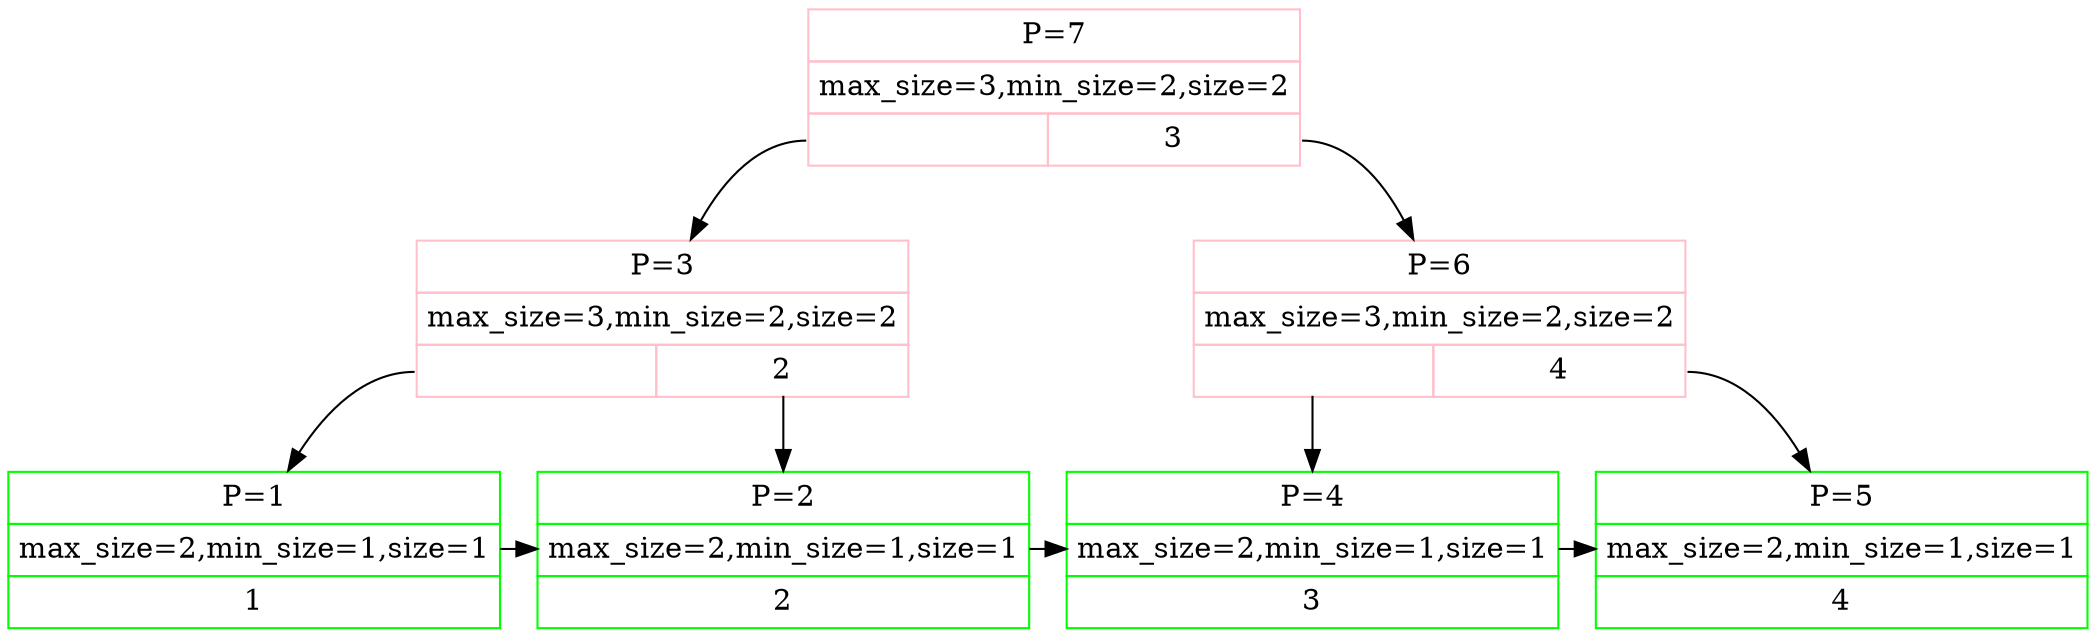 digraph G {
INT_7[shape=plain color=pink label=<<TABLE BORDER="0" CELLBORDER="1" CELLSPACING="0" CELLPADDING="4">
<TR><TD COLSPAN="2">P=7</TD></TR>
<TR><TD COLSPAN="2">max_size=3,min_size=2,size=2</TD></TR>
<TR><TD PORT="p3"> </TD>
<TD PORT="p6">3</TD>
</TR></TABLE>>];
INT_3[shape=plain color=pink label=<<TABLE BORDER="0" CELLBORDER="1" CELLSPACING="0" CELLPADDING="4">
<TR><TD COLSPAN="2">P=3</TD></TR>
<TR><TD COLSPAN="2">max_size=3,min_size=2,size=2</TD></TR>
<TR><TD PORT="p1"> </TD>
<TD PORT="p2">2</TD>
</TR></TABLE>>];
INT_7:p3 -> INT_3;
LEAF_1[shape=plain color=green label=<<TABLE BORDER="0" CELLBORDER="1" CELLSPACING="0" CELLPADDING="4">
<TR><TD COLSPAN="1">P=1</TD></TR>
<TR><TD COLSPAN="1">max_size=2,min_size=1,size=1</TD></TR>
<TR><TD>1</TD>
</TR></TABLE>>];
LEAF_1 -> LEAF_2;
{rank=same LEAF_1 LEAF_2};
INT_3:p1 -> LEAF_1;
LEAF_2[shape=plain color=green label=<<TABLE BORDER="0" CELLBORDER="1" CELLSPACING="0" CELLPADDING="4">
<TR><TD COLSPAN="1">P=2</TD></TR>
<TR><TD COLSPAN="1">max_size=2,min_size=1,size=1</TD></TR>
<TR><TD>2</TD>
</TR></TABLE>>];
LEAF_2 -> LEAF_4;
{rank=same LEAF_2 LEAF_4};
INT_3:p2 -> LEAF_2;
INT_6[shape=plain color=pink label=<<TABLE BORDER="0" CELLBORDER="1" CELLSPACING="0" CELLPADDING="4">
<TR><TD COLSPAN="2">P=6</TD></TR>
<TR><TD COLSPAN="2">max_size=3,min_size=2,size=2</TD></TR>
<TR><TD PORT="p4"> </TD>
<TD PORT="p5">4</TD>
</TR></TABLE>>];
INT_7:p6 -> INT_6;
LEAF_4[shape=plain color=green label=<<TABLE BORDER="0" CELLBORDER="1" CELLSPACING="0" CELLPADDING="4">
<TR><TD COLSPAN="1">P=4</TD></TR>
<TR><TD COLSPAN="1">max_size=2,min_size=1,size=1</TD></TR>
<TR><TD>3</TD>
</TR></TABLE>>];
LEAF_4 -> LEAF_5;
{rank=same LEAF_4 LEAF_5};
INT_6:p4 -> LEAF_4;
LEAF_5[shape=plain color=green label=<<TABLE BORDER="0" CELLBORDER="1" CELLSPACING="0" CELLPADDING="4">
<TR><TD COLSPAN="1">P=5</TD></TR>
<TR><TD COLSPAN="1">max_size=2,min_size=1,size=1</TD></TR>
<TR><TD>4</TD>
</TR></TABLE>>];
INT_6:p5 -> LEAF_5;
{rank=same INT_3 INT_6};
}
